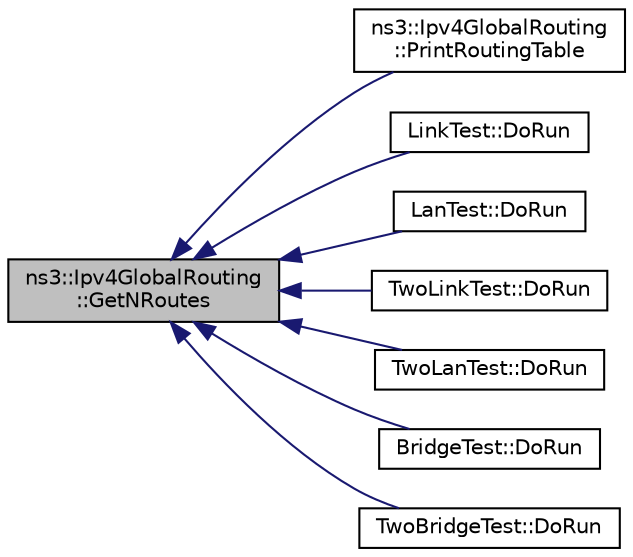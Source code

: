 digraph "ns3::Ipv4GlobalRouting::GetNRoutes"
{
  edge [fontname="Helvetica",fontsize="10",labelfontname="Helvetica",labelfontsize="10"];
  node [fontname="Helvetica",fontsize="10",shape=record];
  rankdir="LR";
  Node1 [label="ns3::Ipv4GlobalRouting\l::GetNRoutes",height=0.2,width=0.4,color="black", fillcolor="grey75", style="filled", fontcolor="black"];
  Node1 -> Node2 [dir="back",color="midnightblue",fontsize="10",style="solid"];
  Node2 [label="ns3::Ipv4GlobalRouting\l::PrintRoutingTable",height=0.2,width=0.4,color="black", fillcolor="white", style="filled",URL="$db/dff/classns3_1_1Ipv4GlobalRouting.html#aa8be09f66df028d8c3832c1c0da25a7b",tooltip="Print the Routing Table entries. "];
  Node1 -> Node3 [dir="back",color="midnightblue",fontsize="10",style="solid"];
  Node3 [label="LinkTest::DoRun",height=0.2,width=0.4,color="black", fillcolor="white", style="filled",URL="$d0/d42/classLinkTest.html#a9b5e4d683f5baee1e25d1f46395be2e0",tooltip="Implementation to actually run this TestCase. "];
  Node1 -> Node4 [dir="back",color="midnightblue",fontsize="10",style="solid"];
  Node4 [label="LanTest::DoRun",height=0.2,width=0.4,color="black", fillcolor="white", style="filled",URL="$d3/d8e/classLanTest.html#a559d2aaff52c1d25c0ec95ac5688d331",tooltip="Implementation to actually run this TestCase. "];
  Node1 -> Node5 [dir="back",color="midnightblue",fontsize="10",style="solid"];
  Node5 [label="TwoLinkTest::DoRun",height=0.2,width=0.4,color="black", fillcolor="white", style="filled",URL="$da/d58/classTwoLinkTest.html#a267222643b2048a903de0888b740440f",tooltip="Implementation to actually run this TestCase. "];
  Node1 -> Node6 [dir="back",color="midnightblue",fontsize="10",style="solid"];
  Node6 [label="TwoLanTest::DoRun",height=0.2,width=0.4,color="black", fillcolor="white", style="filled",URL="$dc/d2b/classTwoLanTest.html#a1bca3b0b7ce5e1592dffe64835b602b2",tooltip="Implementation to actually run this TestCase. "];
  Node1 -> Node7 [dir="back",color="midnightblue",fontsize="10",style="solid"];
  Node7 [label="BridgeTest::DoRun",height=0.2,width=0.4,color="black", fillcolor="white", style="filled",URL="$d8/d8a/classBridgeTest.html#af5aa91b39e8242e01f3a46cbfbdb9c35",tooltip="Implementation to actually run this TestCase. "];
  Node1 -> Node8 [dir="back",color="midnightblue",fontsize="10",style="solid"];
  Node8 [label="TwoBridgeTest::DoRun",height=0.2,width=0.4,color="black", fillcolor="white", style="filled",URL="$d9/d58/classTwoBridgeTest.html#aec19ba40f62db2a15f36a0d8d9004095",tooltip="Implementation to actually run this TestCase. "];
}
